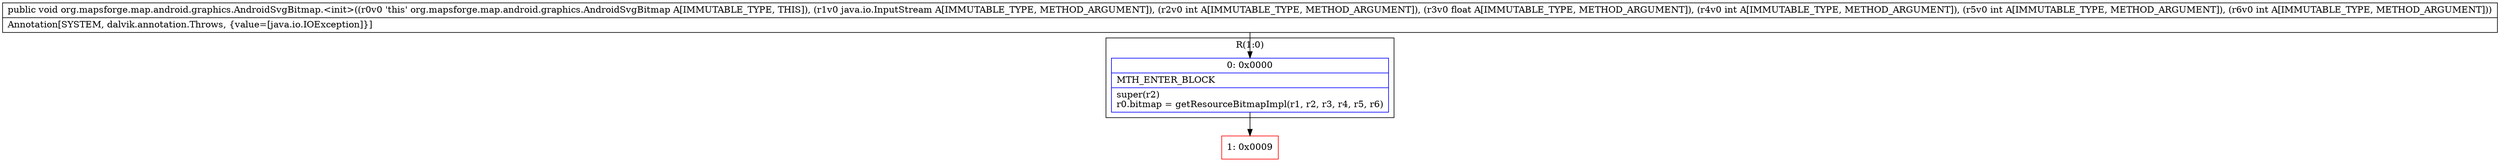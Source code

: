 digraph "CFG fororg.mapsforge.map.android.graphics.AndroidSvgBitmap.\<init\>(Ljava\/io\/InputStream;IFIII)V" {
subgraph cluster_Region_1789753831 {
label = "R(1:0)";
node [shape=record,color=blue];
Node_0 [shape=record,label="{0\:\ 0x0000|MTH_ENTER_BLOCK\l|super(r2)\lr0.bitmap = getResourceBitmapImpl(r1, r2, r3, r4, r5, r6)\l}"];
}
Node_1 [shape=record,color=red,label="{1\:\ 0x0009}"];
MethodNode[shape=record,label="{public void org.mapsforge.map.android.graphics.AndroidSvgBitmap.\<init\>((r0v0 'this' org.mapsforge.map.android.graphics.AndroidSvgBitmap A[IMMUTABLE_TYPE, THIS]), (r1v0 java.io.InputStream A[IMMUTABLE_TYPE, METHOD_ARGUMENT]), (r2v0 int A[IMMUTABLE_TYPE, METHOD_ARGUMENT]), (r3v0 float A[IMMUTABLE_TYPE, METHOD_ARGUMENT]), (r4v0 int A[IMMUTABLE_TYPE, METHOD_ARGUMENT]), (r5v0 int A[IMMUTABLE_TYPE, METHOD_ARGUMENT]), (r6v0 int A[IMMUTABLE_TYPE, METHOD_ARGUMENT]))  | Annotation[SYSTEM, dalvik.annotation.Throws, \{value=[java.io.IOException]\}]\l}"];
MethodNode -> Node_0;
Node_0 -> Node_1;
}

